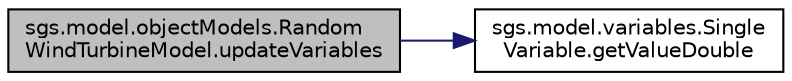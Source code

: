 digraph "sgs.model.objectModels.RandomWindTurbineModel.updateVariables"
{
  edge [fontname="Helvetica",fontsize="10",labelfontname="Helvetica",labelfontsize="10"];
  node [fontname="Helvetica",fontsize="10",shape=record];
  rankdir="LR";
  Node1 [label="sgs.model.objectModels.Random\lWindTurbineModel.updateVariables",height=0.2,width=0.4,color="black", fillcolor="grey75", style="filled" fontcolor="black"];
  Node1 -> Node2 [color="midnightblue",fontsize="10",style="solid"];
  Node2 [label="sgs.model.variables.Single\lVariable.getValueDouble",height=0.2,width=0.4,color="black", fillcolor="white", style="filled",URL="$classsgs_1_1model_1_1variables_1_1_single_variable.html#afd6eb2b56a2859de9315a5babcb6371f"];
}
